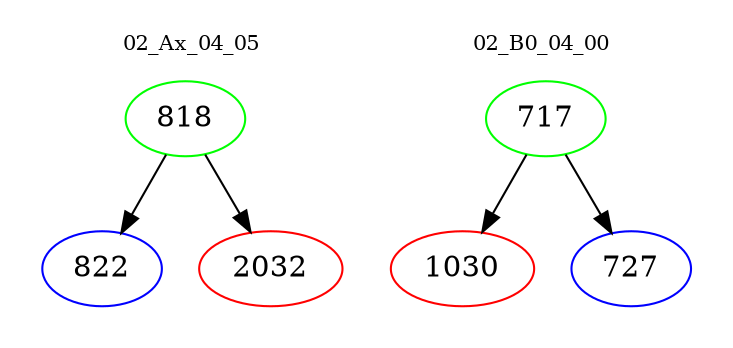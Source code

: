 digraph{
subgraph cluster_0 {
color = white
label = "02_Ax_04_05";
fontsize=10;
T0_818 [label="818", color="green"]
T0_818 -> T0_822 [color="black"]
T0_822 [label="822", color="blue"]
T0_818 -> T0_2032 [color="black"]
T0_2032 [label="2032", color="red"]
}
subgraph cluster_1 {
color = white
label = "02_B0_04_00";
fontsize=10;
T1_717 [label="717", color="green"]
T1_717 -> T1_1030 [color="black"]
T1_1030 [label="1030", color="red"]
T1_717 -> T1_727 [color="black"]
T1_727 [label="727", color="blue"]
}
}
